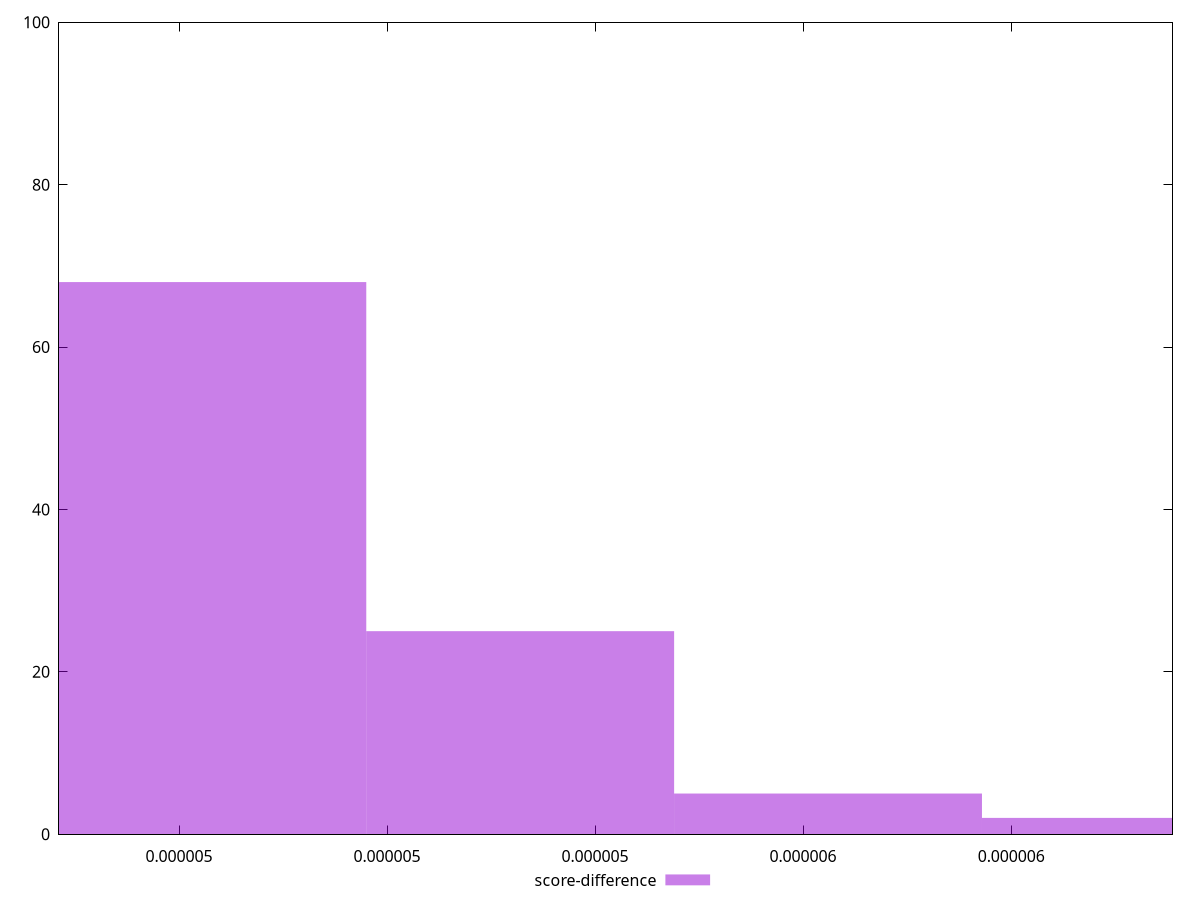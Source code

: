 reset

$scoreDifference <<EOF
0.000005919956988752893 2
0.000005031963440439959 68
0.000005327961289877603 25
0.000005623959139315249 5
EOF

set key outside below
set boxwidth 2.9599784943764465e-7
set xrange [0.000004884526930926114:0.000005955155052750349]
set yrange [0:100]
set trange [0:100]
set style fill transparent solid 0.5 noborder
set terminal svg size 640, 490 enhanced background rgb 'white'
set output "reprap/first-contentful-paint/samples/empty/score-difference/histogram.svg"

plot $scoreDifference title "score-difference" with boxes

reset
